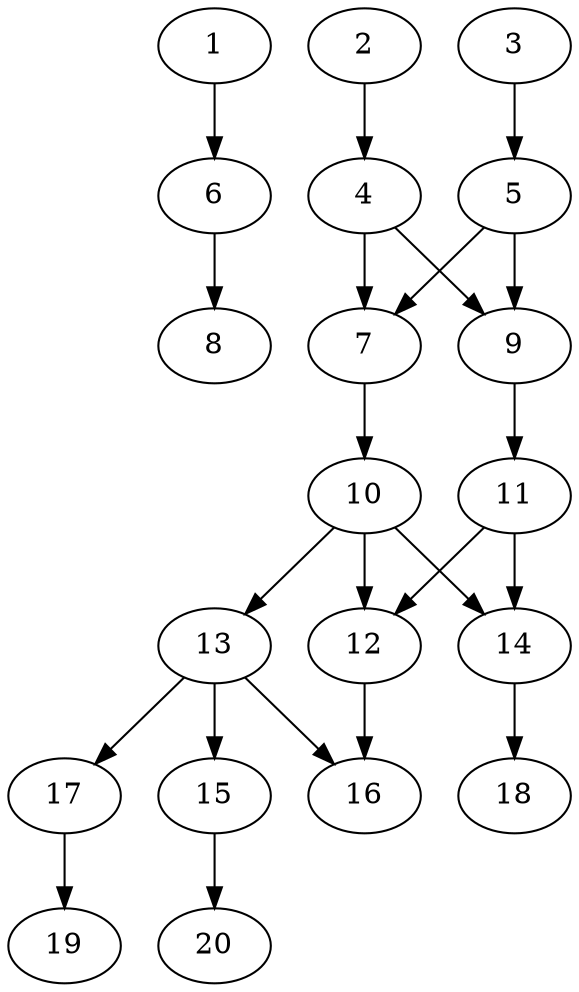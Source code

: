 // DAG automatically generated by daggen at Tue Jul 23 14:22:50 2019
// ./daggen --dot -n 20 --ccr 0.4 --fat 0.5 --regular 0.5 --density 0.6 --mindata 5242880 --maxdata 52428800 
digraph G {
  1 [size="34557440", alpha="0.18", expect_size="13822976"] 
  1 -> 6 [size ="13822976"]
  2 [size="123310080", alpha="0.07", expect_size="49324032"] 
  2 -> 4 [size ="49324032"]
  3 [size="39703040", alpha="0.03", expect_size="15881216"] 
  3 -> 5 [size ="15881216"]
  4 [size="62868480", alpha="0.12", expect_size="25147392"] 
  4 -> 7 [size ="25147392"]
  4 -> 9 [size ="25147392"]
  5 [size="14487040", alpha="0.10", expect_size="5794816"] 
  5 -> 7 [size ="5794816"]
  5 -> 9 [size ="5794816"]
  6 [size="86609920", alpha="0.00", expect_size="34643968"] 
  6 -> 8 [size ="34643968"]
  7 [size="129139200", alpha="0.03", expect_size="51655680"] 
  7 -> 10 [size ="51655680"]
  8 [size="121006080", alpha="0.10", expect_size="48402432"] 
  9 [size="50572800", alpha="0.18", expect_size="20229120"] 
  9 -> 11 [size ="20229120"]
  10 [size="63754240", alpha="0.09", expect_size="25501696"] 
  10 -> 12 [size ="25501696"]
  10 -> 13 [size ="25501696"]
  10 -> 14 [size ="25501696"]
  11 [size="101168640", alpha="0.05", expect_size="40467456"] 
  11 -> 12 [size ="40467456"]
  11 -> 14 [size ="40467456"]
  12 [size="86722560", alpha="0.15", expect_size="34689024"] 
  12 -> 16 [size ="34689024"]
  13 [size="129205760", alpha="0.01", expect_size="51682304"] 
  13 -> 15 [size ="51682304"]
  13 -> 16 [size ="51682304"]
  13 -> 17 [size ="51682304"]
  14 [size="26961920", alpha="0.11", expect_size="10784768"] 
  14 -> 18 [size ="10784768"]
  15 [size="99343360", alpha="0.06", expect_size="39737344"] 
  15 -> 20 [size ="39737344"]
  16 [size="39173120", alpha="0.12", expect_size="15669248"] 
  17 [size="40783360", alpha="0.05", expect_size="16313344"] 
  17 -> 19 [size ="16313344"]
  18 [size="56463360", alpha="0.20", expect_size="22585344"] 
  19 [size="114928640", alpha="0.01", expect_size="45971456"] 
  20 [size="105431040", alpha="0.09", expect_size="42172416"] 
}
